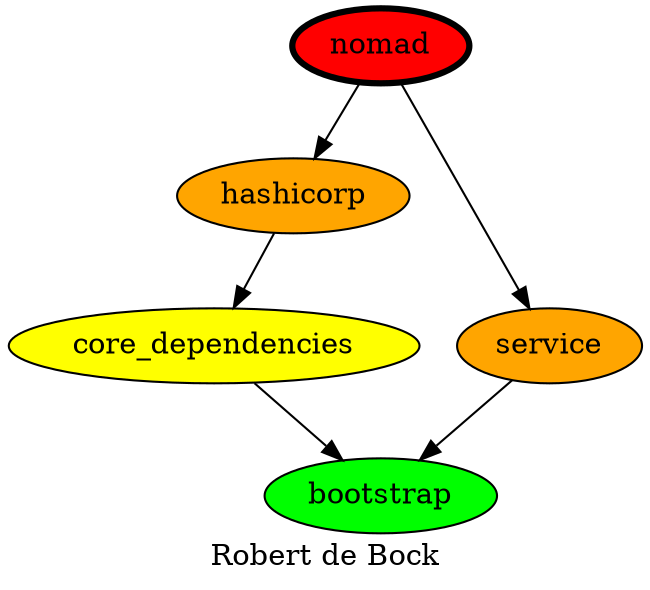 digraph PhiloDilemma {
  label = "Robert de Bock" ;
  overlap=false
  {
    bootstrap [fillcolor=green style=filled]
    "core_dependencies" [fillcolor=yellow style=filled]
    hashicorp [fillcolor=orange style=filled]
    service [fillcolor=orange style=filled]
    nomad [fillcolor=red style=filled penwidth=3]
  }
  {"core_dependencies" service} -> bootstrap
  hashicorp -> "core_dependencies"
  nomad -> {hashicorp service}
}
